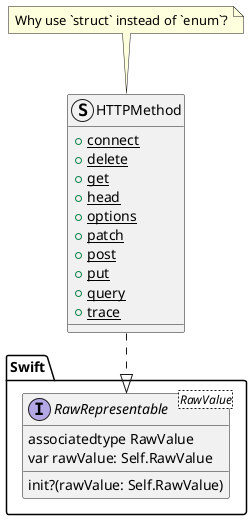 @startuml Alamofire-HTTPMethod

struct HTTPMethod {
    + {static} connect
    + {static} delete
    + {static} get
    + {static} head
    + {static} options
    + {static} patch
    + {static} post
    + {static} put
    + {static} query
    + {static} trace
}

interface Swift.RawRepresentable<RawValue> {
    associatedtype RawValue
    var rawValue: Self.RawValue
    init?(rawValue: Self.RawValue)
}

HTTPMethod ..|> Swift.RawRepresentable

note top of HTTPMethod
    Why use `struct` instead of `enum`?
end note

@enduml